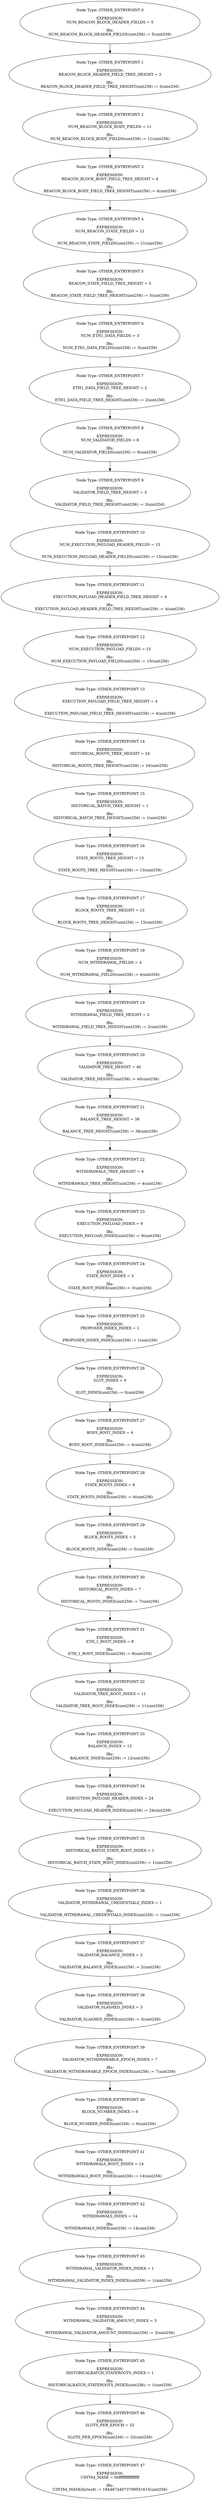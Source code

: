 digraph{
0[label="Node Type: OTHER_ENTRYPOINT 0

EXPRESSION:
NUM_BEACON_BLOCK_HEADER_FIELDS = 5

IRs:
NUM_BEACON_BLOCK_HEADER_FIELDS(uint256) := 5(uint256)"];
0->1;
1[label="Node Type: OTHER_ENTRYPOINT 1

EXPRESSION:
BEACON_BLOCK_HEADER_FIELD_TREE_HEIGHT = 3

IRs:
BEACON_BLOCK_HEADER_FIELD_TREE_HEIGHT(uint256) := 3(uint256)"];
1->2;
2[label="Node Type: OTHER_ENTRYPOINT 2

EXPRESSION:
NUM_BEACON_BLOCK_BODY_FIELDS = 11

IRs:
NUM_BEACON_BLOCK_BODY_FIELDS(uint256) := 11(uint256)"];
2->3;
3[label="Node Type: OTHER_ENTRYPOINT 3

EXPRESSION:
BEACON_BLOCK_BODY_FIELD_TREE_HEIGHT = 4

IRs:
BEACON_BLOCK_BODY_FIELD_TREE_HEIGHT(uint256) := 4(uint256)"];
3->4;
4[label="Node Type: OTHER_ENTRYPOINT 4

EXPRESSION:
NUM_BEACON_STATE_FIELDS = 21

IRs:
NUM_BEACON_STATE_FIELDS(uint256) := 21(uint256)"];
4->5;
5[label="Node Type: OTHER_ENTRYPOINT 5

EXPRESSION:
BEACON_STATE_FIELD_TREE_HEIGHT = 5

IRs:
BEACON_STATE_FIELD_TREE_HEIGHT(uint256) := 5(uint256)"];
5->6;
6[label="Node Type: OTHER_ENTRYPOINT 6

EXPRESSION:
NUM_ETH1_DATA_FIELDS = 3

IRs:
NUM_ETH1_DATA_FIELDS(uint256) := 3(uint256)"];
6->7;
7[label="Node Type: OTHER_ENTRYPOINT 7

EXPRESSION:
ETH1_DATA_FIELD_TREE_HEIGHT = 2

IRs:
ETH1_DATA_FIELD_TREE_HEIGHT(uint256) := 2(uint256)"];
7->8;
8[label="Node Type: OTHER_ENTRYPOINT 8

EXPRESSION:
NUM_VALIDATOR_FIELDS = 8

IRs:
NUM_VALIDATOR_FIELDS(uint256) := 8(uint256)"];
8->9;
9[label="Node Type: OTHER_ENTRYPOINT 9

EXPRESSION:
VALIDATOR_FIELD_TREE_HEIGHT = 3

IRs:
VALIDATOR_FIELD_TREE_HEIGHT(uint256) := 3(uint256)"];
9->10;
10[label="Node Type: OTHER_ENTRYPOINT 10

EXPRESSION:
NUM_EXECUTION_PAYLOAD_HEADER_FIELDS = 15

IRs:
NUM_EXECUTION_PAYLOAD_HEADER_FIELDS(uint256) := 15(uint256)"];
10->11;
11[label="Node Type: OTHER_ENTRYPOINT 11

EXPRESSION:
EXECUTION_PAYLOAD_HEADER_FIELD_TREE_HEIGHT = 4

IRs:
EXECUTION_PAYLOAD_HEADER_FIELD_TREE_HEIGHT(uint256) := 4(uint256)"];
11->12;
12[label="Node Type: OTHER_ENTRYPOINT 12

EXPRESSION:
NUM_EXECUTION_PAYLOAD_FIELDS = 15

IRs:
NUM_EXECUTION_PAYLOAD_FIELDS(uint256) := 15(uint256)"];
12->13;
13[label="Node Type: OTHER_ENTRYPOINT 13

EXPRESSION:
EXECUTION_PAYLOAD_FIELD_TREE_HEIGHT = 4

IRs:
EXECUTION_PAYLOAD_FIELD_TREE_HEIGHT(uint256) := 4(uint256)"];
13->14;
14[label="Node Type: OTHER_ENTRYPOINT 14

EXPRESSION:
HISTORICAL_ROOTS_TREE_HEIGHT = 24

IRs:
HISTORICAL_ROOTS_TREE_HEIGHT(uint256) := 24(uint256)"];
14->15;
15[label="Node Type: OTHER_ENTRYPOINT 15

EXPRESSION:
HISTORICAL_BATCH_TREE_HEIGHT = 1

IRs:
HISTORICAL_BATCH_TREE_HEIGHT(uint256) := 1(uint256)"];
15->16;
16[label="Node Type: OTHER_ENTRYPOINT 16

EXPRESSION:
STATE_ROOTS_TREE_HEIGHT = 13

IRs:
STATE_ROOTS_TREE_HEIGHT(uint256) := 13(uint256)"];
16->17;
17[label="Node Type: OTHER_ENTRYPOINT 17

EXPRESSION:
BLOCK_ROOTS_TREE_HEIGHT = 13

IRs:
BLOCK_ROOTS_TREE_HEIGHT(uint256) := 13(uint256)"];
17->18;
18[label="Node Type: OTHER_ENTRYPOINT 18

EXPRESSION:
NUM_WITHDRAWAL_FIELDS = 4

IRs:
NUM_WITHDRAWAL_FIELDS(uint256) := 4(uint256)"];
18->19;
19[label="Node Type: OTHER_ENTRYPOINT 19

EXPRESSION:
WITHDRAWAL_FIELD_TREE_HEIGHT = 2

IRs:
WITHDRAWAL_FIELD_TREE_HEIGHT(uint256) := 2(uint256)"];
19->20;
20[label="Node Type: OTHER_ENTRYPOINT 20

EXPRESSION:
VALIDATOR_TREE_HEIGHT = 40

IRs:
VALIDATOR_TREE_HEIGHT(uint256) := 40(uint256)"];
20->21;
21[label="Node Type: OTHER_ENTRYPOINT 21

EXPRESSION:
BALANCE_TREE_HEIGHT = 38

IRs:
BALANCE_TREE_HEIGHT(uint256) := 38(uint256)"];
21->22;
22[label="Node Type: OTHER_ENTRYPOINT 22

EXPRESSION:
WITHDRAWALS_TREE_HEIGHT = 4

IRs:
WITHDRAWALS_TREE_HEIGHT(uint256) := 4(uint256)"];
22->23;
23[label="Node Type: OTHER_ENTRYPOINT 23

EXPRESSION:
EXECUTION_PAYLOAD_INDEX = 9

IRs:
EXECUTION_PAYLOAD_INDEX(uint256) := 9(uint256)"];
23->24;
24[label="Node Type: OTHER_ENTRYPOINT 24

EXPRESSION:
STATE_ROOT_INDEX = 3

IRs:
STATE_ROOT_INDEX(uint256) := 3(uint256)"];
24->25;
25[label="Node Type: OTHER_ENTRYPOINT 25

EXPRESSION:
PROPOSER_INDEX_INDEX = 1

IRs:
PROPOSER_INDEX_INDEX(uint256) := 1(uint256)"];
25->26;
26[label="Node Type: OTHER_ENTRYPOINT 26

EXPRESSION:
SLOT_INDEX = 0

IRs:
SLOT_INDEX(uint256) := 0(uint256)"];
26->27;
27[label="Node Type: OTHER_ENTRYPOINT 27

EXPRESSION:
BODY_ROOT_INDEX = 4

IRs:
BODY_ROOT_INDEX(uint256) := 4(uint256)"];
27->28;
28[label="Node Type: OTHER_ENTRYPOINT 28

EXPRESSION:
STATE_ROOTS_INDEX = 6

IRs:
STATE_ROOTS_INDEX(uint256) := 6(uint256)"];
28->29;
29[label="Node Type: OTHER_ENTRYPOINT 29

EXPRESSION:
BLOCK_ROOTS_INDEX = 5

IRs:
BLOCK_ROOTS_INDEX(uint256) := 5(uint256)"];
29->30;
30[label="Node Type: OTHER_ENTRYPOINT 30

EXPRESSION:
HISTORICAL_ROOTS_INDEX = 7

IRs:
HISTORICAL_ROOTS_INDEX(uint256) := 7(uint256)"];
30->31;
31[label="Node Type: OTHER_ENTRYPOINT 31

EXPRESSION:
ETH_1_ROOT_INDEX = 8

IRs:
ETH_1_ROOT_INDEX(uint256) := 8(uint256)"];
31->32;
32[label="Node Type: OTHER_ENTRYPOINT 32

EXPRESSION:
VALIDATOR_TREE_ROOT_INDEX = 11

IRs:
VALIDATOR_TREE_ROOT_INDEX(uint256) := 11(uint256)"];
32->33;
33[label="Node Type: OTHER_ENTRYPOINT 33

EXPRESSION:
BALANCE_INDEX = 12

IRs:
BALANCE_INDEX(uint256) := 12(uint256)"];
33->34;
34[label="Node Type: OTHER_ENTRYPOINT 34

EXPRESSION:
EXECUTION_PAYLOAD_HEADER_INDEX = 24

IRs:
EXECUTION_PAYLOAD_HEADER_INDEX(uint256) := 24(uint256)"];
34->35;
35[label="Node Type: OTHER_ENTRYPOINT 35

EXPRESSION:
HISTORICAL_BATCH_STATE_ROOT_INDEX = 1

IRs:
HISTORICAL_BATCH_STATE_ROOT_INDEX(uint256) := 1(uint256)"];
35->36;
36[label="Node Type: OTHER_ENTRYPOINT 36

EXPRESSION:
VALIDATOR_WITHDRAWAL_CREDENTIALS_INDEX = 1

IRs:
VALIDATOR_WITHDRAWAL_CREDENTIALS_INDEX(uint256) := 1(uint256)"];
36->37;
37[label="Node Type: OTHER_ENTRYPOINT 37

EXPRESSION:
VALIDATOR_BALANCE_INDEX = 2

IRs:
VALIDATOR_BALANCE_INDEX(uint256) := 2(uint256)"];
37->38;
38[label="Node Type: OTHER_ENTRYPOINT 38

EXPRESSION:
VALIDATOR_SLASHED_INDEX = 3

IRs:
VALIDATOR_SLASHED_INDEX(uint256) := 3(uint256)"];
38->39;
39[label="Node Type: OTHER_ENTRYPOINT 39

EXPRESSION:
VALIDATOR_WITHDRAWABLE_EPOCH_INDEX = 7

IRs:
VALIDATOR_WITHDRAWABLE_EPOCH_INDEX(uint256) := 7(uint256)"];
39->40;
40[label="Node Type: OTHER_ENTRYPOINT 40

EXPRESSION:
BLOCK_NUMBER_INDEX = 6

IRs:
BLOCK_NUMBER_INDEX(uint256) := 6(uint256)"];
40->41;
41[label="Node Type: OTHER_ENTRYPOINT 41

EXPRESSION:
WITHDRAWALS_ROOT_INDEX = 14

IRs:
WITHDRAWALS_ROOT_INDEX(uint256) := 14(uint256)"];
41->42;
42[label="Node Type: OTHER_ENTRYPOINT 42

EXPRESSION:
WITHDRAWALS_INDEX = 14

IRs:
WITHDRAWALS_INDEX(uint256) := 14(uint256)"];
42->43;
43[label="Node Type: OTHER_ENTRYPOINT 43

EXPRESSION:
WITHDRAWAL_VALIDATOR_INDEX_INDEX = 1

IRs:
WITHDRAWAL_VALIDATOR_INDEX_INDEX(uint256) := 1(uint256)"];
43->44;
44[label="Node Type: OTHER_ENTRYPOINT 44

EXPRESSION:
WITHDRAWAL_VALIDATOR_AMOUNT_INDEX = 3

IRs:
WITHDRAWAL_VALIDATOR_AMOUNT_INDEX(uint256) := 3(uint256)"];
44->45;
45[label="Node Type: OTHER_ENTRYPOINT 45

EXPRESSION:
HISTORICALBATCH_STATEROOTS_INDEX = 1

IRs:
HISTORICALBATCH_STATEROOTS_INDEX(uint256) := 1(uint256)"];
45->46;
46[label="Node Type: OTHER_ENTRYPOINT 46

EXPRESSION:
SLOTS_PER_EPOCH = 32

IRs:
SLOTS_PER_EPOCH(uint256) := 32(uint256)"];
46->47;
47[label="Node Type: OTHER_ENTRYPOINT 47

EXPRESSION:
UINT64_MASK = 0xffffffffffffffff

IRs:
UINT64_MASK(bytes8) := 18446744073709551615(uint256)"];
}

